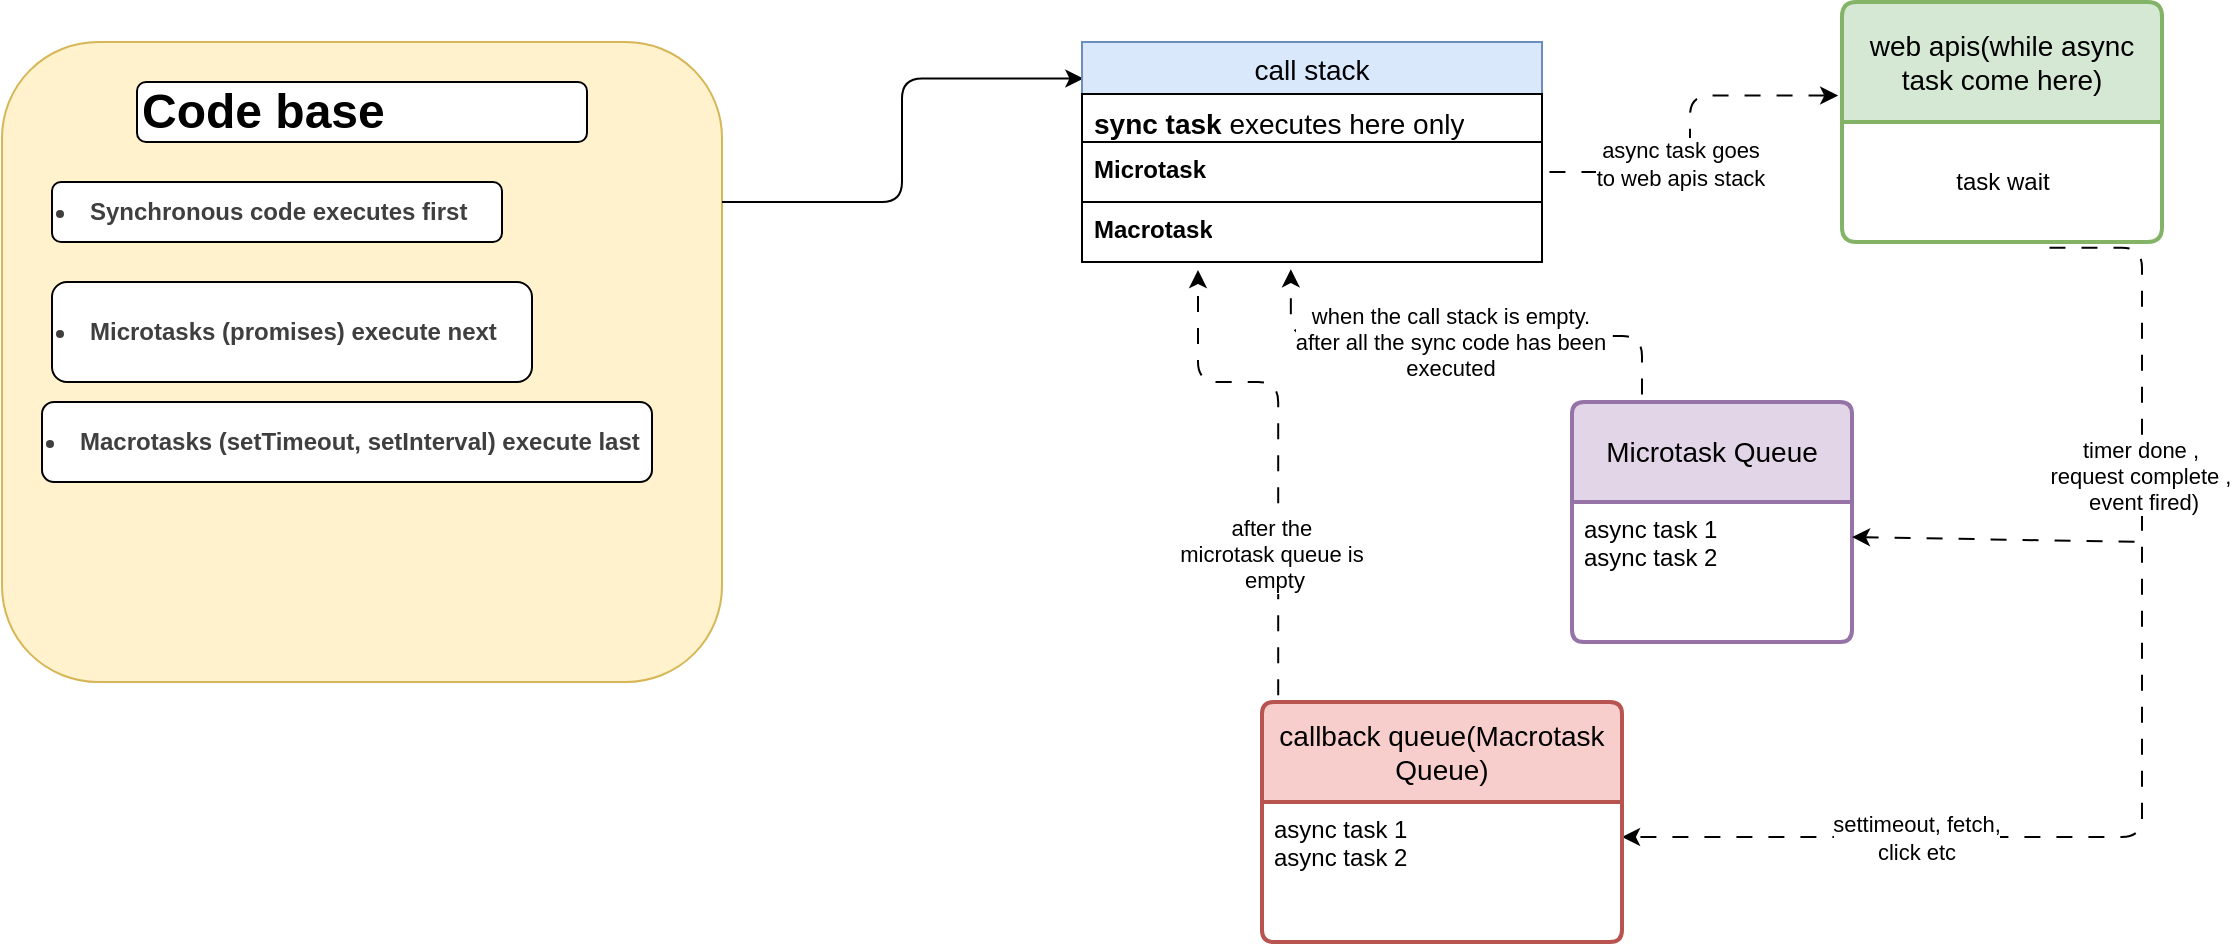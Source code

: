 <mxfile>
    <diagram id="r42jsTGxHJVRxmjJ8FQ8" name="Page-1">
        <mxGraphModel dx="1609" dy="470" grid="1" gridSize="10" guides="1" tooltips="1" connect="1" arrows="1" fold="1" page="1" pageScale="1" pageWidth="850" pageHeight="1100" background="none" math="0" shadow="0">
            <root>
                <mxCell id="0"/>
                <mxCell id="1" parent="0"/>
                <mxCell id="48" style="edgeStyle=none;html=1;exitX=0.5;exitY=0;exitDx=0;exitDy=0;" parent="1" source="44" target="43" edge="1">
                    <mxGeometry relative="1" as="geometry"/>
                </mxCell>
                <mxCell id="30" value="" style="rounded=1;whiteSpace=wrap;html=1;movable=1;resizable=1;rotatable=1;deletable=1;editable=1;locked=0;connectable=1;container=1;fillColor=#fff2cc;strokeColor=#d6b656;" parent="1" vertex="1">
                    <mxGeometry x="-360" y="290" width="360" height="320" as="geometry"/>
                </mxCell>
                <mxCell id="31" value="&lt;li style=&quot;color: rgb(63, 63, 63); scrollbar-color: rgb(226, 226, 226) rgb(251, 251, 251); font-weight: 700; text-wrap-mode: nowrap;&quot; class=&quot;whitespace-normal break-words&quot;&gt;&lt;span style=&quot;color: rgb(63, 63, 63); scrollbar-color: rgb(226, 226, 226) rgb(251, 251, 251);&quot;&gt;Synchronous code executes first&lt;/span&gt;&lt;/li&gt;" style="rounded=1;whiteSpace=wrap;html=1;align=left;" parent="30" vertex="1">
                    <mxGeometry x="25" y="70" width="225" height="30" as="geometry"/>
                </mxCell>
                <mxCell id="42" value="&lt;b&gt;&lt;font style=&quot;font-size: 24px;&quot;&gt;Code base&lt;/font&gt;&lt;/b&gt;" style="rounded=1;whiteSpace=wrap;html=1;align=left;" parent="30" vertex="1">
                    <mxGeometry x="67.5" y="20" width="225" height="30" as="geometry"/>
                </mxCell>
                <mxCell id="32" value="&lt;li style=&quot;color: rgb(63, 63, 63); scrollbar-color: rgb(226, 226, 226) rgb(251, 251, 251); font-weight: 700; text-wrap-mode: nowrap;&quot; class=&quot;whitespace-normal break-words&quot;&gt;&lt;span style=&quot;color: rgb(63, 63, 63);&quot;&gt;Macrotasks (setTimeout, setInterval) execute last&lt;/span&gt;&lt;/li&gt;" style="rounded=1;whiteSpace=wrap;html=1;align=left;" parent="30" vertex="1">
                    <mxGeometry x="20" y="180" width="305" height="40" as="geometry"/>
                </mxCell>
                <mxCell id="33" value="&lt;li style=&quot;color: rgb(63, 63, 63); scrollbar-color: rgb(226, 226, 226) rgb(251, 251, 251); font-weight: 700; text-wrap-mode: nowrap;&quot; class=&quot;whitespace-normal break-words&quot;&gt;Microtasks (promises) execute next&lt;/li&gt;" style="rounded=1;whiteSpace=wrap;html=1;align=left;" parent="30" vertex="1">
                    <mxGeometry x="25" y="120" width="240" height="50" as="geometry"/>
                </mxCell>
                <mxCell id="11" value="" style="edgeStyle=elbowEdgeStyle;html=1;entryX=1;entryY=0.25;entryDx=0;entryDy=0;flowAnimation=1;exitX=0.625;exitY=1.047;exitDx=0;exitDy=0;exitPerimeter=0;" parent="1" source="12" target="8" edge="1">
                    <mxGeometry relative="1" as="geometry">
                        <Array as="points">
                            <mxPoint x="710" y="560"/>
                        </Array>
                    </mxGeometry>
                </mxCell>
                <mxCell id="50" value="timer done ,&lt;div&gt;request complete ,&lt;div&gt;&amp;nbsp;event fired)&lt;/div&gt;&lt;/div&gt;" style="edgeLabel;html=1;align=center;verticalAlign=middle;resizable=0;points=[];" parent="11" vertex="1" connectable="0">
                    <mxGeometry x="-0.46" y="-1" relative="1" as="geometry">
                        <mxPoint as="offset"/>
                    </mxGeometry>
                </mxCell>
                <mxCell id="53" value="settimeout, fetch,&lt;div&gt;click etc&lt;/div&gt;" style="edgeLabel;html=1;align=center;verticalAlign=middle;resizable=0;points=[];" parent="11" vertex="1" connectable="0">
                    <mxGeometry x="0.514" relative="1" as="geometry">
                        <mxPoint as="offset"/>
                    </mxGeometry>
                </mxCell>
                <mxCell id="5" value="web apis(while async task come here)" style="swimlane;childLayout=stackLayout;horizontal=1;startSize=60;horizontalStack=0;rounded=1;fontSize=14;fontStyle=0;strokeWidth=2;resizeParent=0;resizeLast=1;shadow=0;dashed=0;align=center;arcSize=4;whiteSpace=wrap;html=1;fillColor=#d5e8d4;strokeColor=#82b366;" parent="1" vertex="1">
                    <mxGeometry x="560" y="270" width="160" height="120" as="geometry"/>
                </mxCell>
                <mxCell id="12" value="task wait" style="text;html=1;align=center;verticalAlign=middle;resizable=0;points=[];autosize=1;" parent="5" vertex="1">
                    <mxGeometry y="60" width="160" height="60" as="geometry"/>
                </mxCell>
                <mxCell id="15" value="" style="html=1;entryX=0.454;entryY=1.12;entryDx=0;entryDy=0;exitX=0.25;exitY=0;exitDx=0;exitDy=0;flowAnimation=1;entryPerimeter=0;edgeStyle=elbowEdgeStyle;elbow=vertical;" parent="1" source="43" target="38" edge="1">
                    <mxGeometry relative="1" as="geometry">
                        <mxPoint x="271" y="470" as="sourcePoint"/>
                        <mxPoint x="300" y="410" as="targetPoint"/>
                    </mxGeometry>
                </mxCell>
                <mxCell id="16" value="when the call stack is empty.&lt;div&gt;after all the sync code has been&lt;/div&gt;&lt;div&gt;executed&lt;/div&gt;" style="edgeLabel;html=1;align=center;verticalAlign=middle;resizable=0;points=[];" parent="15" vertex="1" connectable="0">
                    <mxGeometry x="0.07" y="3" relative="1" as="geometry">
                        <mxPoint as="offset"/>
                    </mxGeometry>
                </mxCell>
                <mxCell id="7" value="callback queue(Macrotask Queue)" style="swimlane;childLayout=stackLayout;horizontal=1;startSize=50;horizontalStack=0;rounded=1;fontSize=14;fontStyle=0;strokeWidth=2;resizeParent=0;resizeLast=1;shadow=0;dashed=0;align=center;arcSize=4;whiteSpace=wrap;html=1;fillColor=#f8cecc;strokeColor=#b85450;" parent="1" vertex="1">
                    <mxGeometry x="270" y="620" width="180" height="120" as="geometry"/>
                </mxCell>
                <mxCell id="8" value="async task 1&lt;div&gt;async task 2&lt;/div&gt;" style="align=left;strokeColor=none;fillColor=none;spacingLeft=4;fontSize=12;verticalAlign=top;resizable=0;rotatable=0;part=1;html=1;" parent="7" vertex="1">
                    <mxGeometry y="50" width="180" height="70" as="geometry"/>
                </mxCell>
                <mxCell id="10" value="" style="whiteSpace=wrap;html=1;fontSize=14;fontStyle=0;startSize=50;rounded=1;strokeWidth=2;shadow=0;dashed=0;arcSize=4;" parent="7" vertex="1">
                    <mxGeometry y="120" width="180" as="geometry"/>
                </mxCell>
                <mxCell id="17" value="" style="edgeStyle=elbowEdgeStyle;html=1;flowAnimation=1;exitX=1;exitY=0.5;exitDx=0;exitDy=0;entryX=-0.012;entryY=0.39;entryDx=0;entryDy=0;entryPerimeter=0;" parent="1" source="37" target="5" edge="1">
                    <mxGeometry relative="1" as="geometry">
                        <mxPoint x="380" y="363.049" as="sourcePoint"/>
                    </mxGeometry>
                </mxCell>
                <mxCell id="41" value="async task goes&lt;div&gt;to web apis stack&lt;/div&gt;" style="edgeLabel;html=1;align=center;verticalAlign=middle;resizable=0;points=[];" parent="17" vertex="1" connectable="0">
                    <mxGeometry x="-0.26" y="4" relative="1" as="geometry">
                        <mxPoint as="offset"/>
                    </mxGeometry>
                </mxCell>
                <mxCell id="20" style="edgeStyle=orthogonalEdgeStyle;html=1;entryX=0.003;entryY=0.166;entryDx=0;entryDy=0;exitX=1;exitY=0.25;exitDx=0;exitDy=0;entryPerimeter=0;" parent="1" source="30" target="35" edge="1">
                    <mxGeometry relative="1" as="geometry">
                        <mxPoint x="90" y="640" as="sourcePoint"/>
                        <mxPoint x="220" y="340" as="targetPoint"/>
                    </mxGeometry>
                </mxCell>
                <mxCell id="35" value="call stack" style="swimlane;fontStyle=0;childLayout=stackLayout;horizontal=1;startSize=26;horizontalStack=0;resizeParent=1;resizeParentMax=0;resizeLast=0;collapsible=1;marginBottom=0;align=center;fontSize=14;fillColor=#dae8fc;strokeColor=#6c8ebf;" parent="1" vertex="1">
                    <mxGeometry x="180" y="290" width="230" height="110" as="geometry">
                        <mxRectangle y="600" width="60" height="30" as="alternateBounds"/>
                    </mxGeometry>
                </mxCell>
                <mxCell id="36" value="&lt;span style=&quot;color: rgb(0, 0, 0); font-size: 14px; text-align: center;&quot;&gt;&lt;b&gt;sync task&lt;/b&gt;&amp;nbsp;&lt;/span&gt;&lt;span style=&quot;font-size: 14px; text-align: center; background-color: transparent;&quot;&gt;executes here only&lt;/span&gt;" style="text;strokeColor=default;fillColor=none;spacingLeft=4;spacingRight=4;overflow=hidden;rotatable=0;points=[[0,0.5],[1,0.5]];portConstraint=eastwest;fontSize=12;whiteSpace=wrap;html=1;" parent="35" vertex="1">
                    <mxGeometry y="26" width="230" height="24" as="geometry"/>
                </mxCell>
                <mxCell id="37" value="Microtask" style="text;strokeColor=default;fillColor=none;spacingLeft=4;spacingRight=4;overflow=hidden;rotatable=0;points=[[0,0.5],[1,0.5]];portConstraint=eastwest;fontSize=12;whiteSpace=wrap;html=1;fontStyle=1" parent="35" vertex="1">
                    <mxGeometry y="50" width="230" height="30" as="geometry"/>
                </mxCell>
                <mxCell id="38" value="Macrotask" style="text;strokeColor=default;fillColor=none;spacingLeft=4;spacingRight=4;overflow=hidden;rotatable=0;points=[[0,0.5],[1,0.5]];portConstraint=eastwest;fontSize=12;whiteSpace=wrap;html=1;fontStyle=1" parent="35" vertex="1">
                    <mxGeometry y="80" width="230" height="30" as="geometry"/>
                </mxCell>
                <mxCell id="46" value="" style="html=1;exitX=0.045;exitY=0.003;exitDx=0;exitDy=0;flowAnimation=1;edgeStyle=elbowEdgeStyle;elbow=vertical;exitPerimeter=0;" parent="1" source="7" edge="1">
                    <mxGeometry relative="1" as="geometry">
                        <mxPoint x="306" y="500" as="sourcePoint"/>
                        <mxPoint x="238" y="404" as="targetPoint"/>
                        <Array as="points">
                            <mxPoint x="80" y="460"/>
                        </Array>
                    </mxGeometry>
                </mxCell>
                <mxCell id="54" value="after the&amp;nbsp;&lt;div&gt;microtask queue is&amp;nbsp;&lt;/div&gt;&lt;div&gt;empty&lt;/div&gt;" style="edgeLabel;html=1;align=center;verticalAlign=middle;resizable=0;points=[];" parent="46" vertex="1" connectable="0">
                    <mxGeometry x="-0.418" y="2" relative="1" as="geometry">
                        <mxPoint as="offset"/>
                    </mxGeometry>
                </mxCell>
                <mxCell id="43" value="Microtask Queue" style="swimlane;childLayout=stackLayout;horizontal=1;startSize=50;horizontalStack=0;rounded=1;fontSize=14;fontStyle=0;strokeWidth=2;resizeParent=0;resizeLast=1;shadow=0;dashed=0;align=center;arcSize=4;whiteSpace=wrap;html=1;fillColor=#e1d5e7;strokeColor=#9673a6;" parent="1" vertex="1">
                    <mxGeometry x="425" y="470" width="140" height="120" as="geometry"/>
                </mxCell>
                <mxCell id="44" value="async task 1&lt;div&gt;async task 2&lt;/div&gt;" style="align=left;strokeColor=none;fillColor=none;spacingLeft=4;fontSize=12;verticalAlign=top;resizable=0;rotatable=0;part=1;html=1;" parent="43" vertex="1">
                    <mxGeometry y="50" width="140" height="70" as="geometry"/>
                </mxCell>
                <mxCell id="45" value="" style="whiteSpace=wrap;html=1;fontSize=14;fontStyle=0;startSize=50;rounded=1;strokeWidth=2;shadow=0;dashed=0;arcSize=4;" parent="43" vertex="1">
                    <mxGeometry y="120" width="140" as="geometry"/>
                </mxCell>
                <mxCell id="51" value="" style="endArrow=classic;html=1;entryX=1;entryY=0.25;entryDx=0;entryDy=0;flowAnimation=1;" parent="1" target="44" edge="1">
                    <mxGeometry width="50" height="50" relative="1" as="geometry">
                        <mxPoint x="710" y="540" as="sourcePoint"/>
                        <mxPoint x="240" y="510" as="targetPoint"/>
                    </mxGeometry>
                </mxCell>
            </root>
        </mxGraphModel>
    </diagram>
</mxfile>